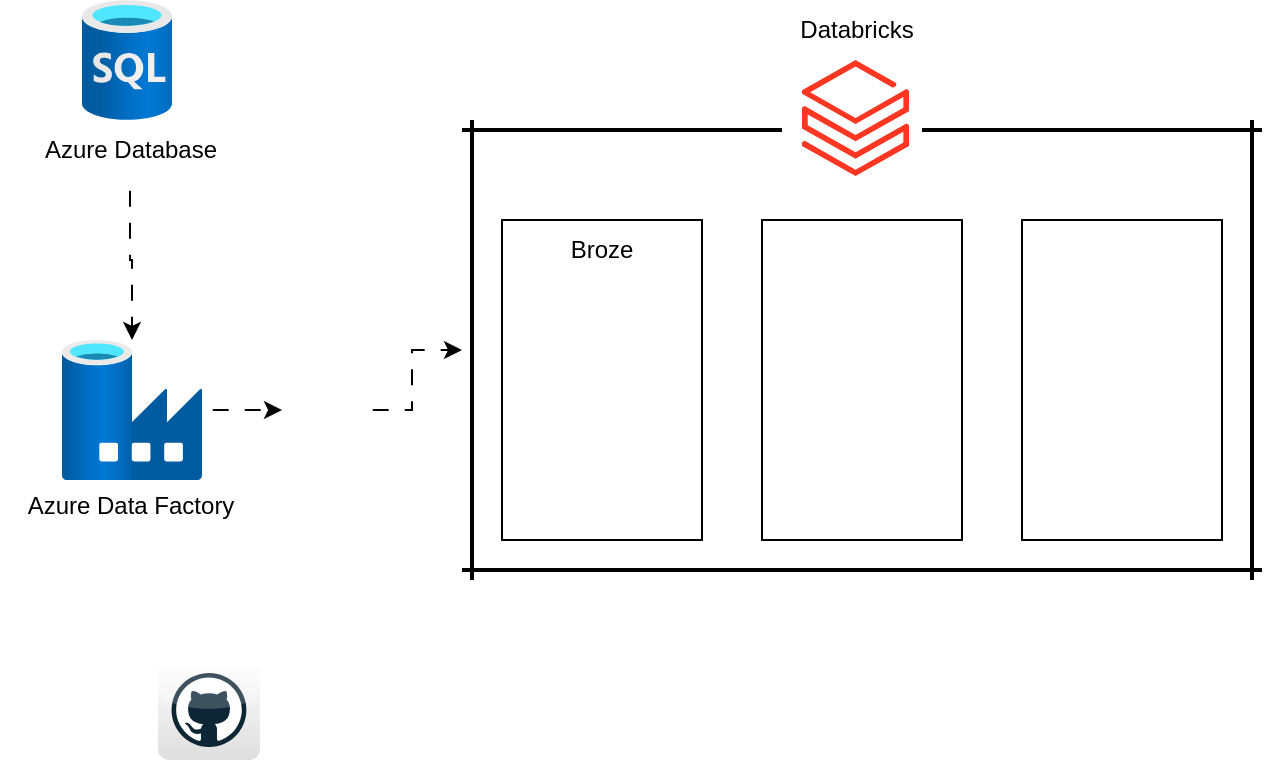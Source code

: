 <mxfile version="28.2.0">
  <diagram name="Page-1" id="jQJXSV5LY4cYFqut-kah">
    <mxGraphModel dx="1097" dy="555" grid="1" gridSize="10" guides="1" tooltips="1" connect="1" arrows="1" fold="1" page="1" pageScale="1" pageWidth="827" pageHeight="1169" background="#FFFFFF" math="0" shadow="0">
      <root>
        <mxCell id="0" />
        <mxCell id="1" parent="0" />
        <mxCell id="nvVG6CUDjiLtDnFA0QkN-3" value="Databricks" style="text;html=1;align=center;verticalAlign=middle;resizable=0;points=[];autosize=1;strokeColor=none;fillColor=none;" vertex="1" parent="1">
          <mxGeometry x="406.78" y="40" width="80" height="30" as="geometry" />
        </mxCell>
        <mxCell id="nvVG6CUDjiLtDnFA0QkN-14" value="" style="line;strokeWidth=2;html=1;" vertex="1" parent="1">
          <mxGeometry x="250" y="100" width="160" height="10" as="geometry" />
        </mxCell>
        <mxCell id="nvVG6CUDjiLtDnFA0QkN-15" value="" style="line;strokeWidth=2;direction=south;html=1;" vertex="1" parent="1">
          <mxGeometry x="250" y="100" width="10" height="230" as="geometry" />
        </mxCell>
        <mxCell id="nvVG6CUDjiLtDnFA0QkN-16" value="" style="line;strokeWidth=2;direction=south;html=1;" vertex="1" parent="1">
          <mxGeometry x="640" y="100" width="10" height="230" as="geometry" />
        </mxCell>
        <mxCell id="nvVG6CUDjiLtDnFA0QkN-17" value="" style="line;strokeWidth=2;html=1;" vertex="1" parent="1">
          <mxGeometry x="480" y="100" width="170" height="10" as="geometry" />
        </mxCell>
        <mxCell id="nvVG6CUDjiLtDnFA0QkN-18" value="" style="image;aspect=fixed;html=1;points=[];align=center;fontSize=12;image=img/lib/azure2/analytics/Azure_Databricks.svg;" vertex="1" parent="1">
          <mxGeometry x="420" y="70" width="53.56" height="58" as="geometry" />
        </mxCell>
        <mxCell id="nvVG6CUDjiLtDnFA0QkN-19" value="" style="image;aspect=fixed;html=1;points=[];align=center;fontSize=12;image=img/lib/azure2/databases/SQL_Database.svg;" vertex="1" parent="1">
          <mxGeometry x="60" y="40" width="45" height="60" as="geometry" />
        </mxCell>
        <mxCell id="nvVG6CUDjiLtDnFA0QkN-25" value="" style="edgeStyle=orthogonalEdgeStyle;rounded=0;orthogonalLoop=1;jettySize=auto;html=1;shadow=0;flowAnimation=1;" edge="1" parent="1" source="nvVG6CUDjiLtDnFA0QkN-20" target="nvVG6CUDjiLtDnFA0QkN-21">
          <mxGeometry relative="1" as="geometry" />
        </mxCell>
        <mxCell id="nvVG6CUDjiLtDnFA0QkN-20" value="Azure Database" style="text;html=1;align=center;verticalAlign=middle;resizable=0;points=[];autosize=1;strokeColor=none;fillColor=none;" vertex="1" parent="1">
          <mxGeometry x="29" y="100" width="110" height="30" as="geometry" />
        </mxCell>
        <mxCell id="nvVG6CUDjiLtDnFA0QkN-38" value="" style="edgeStyle=orthogonalEdgeStyle;rounded=0;orthogonalLoop=1;jettySize=auto;html=1;flowAnimation=1;" edge="1" parent="1" source="nvVG6CUDjiLtDnFA0QkN-21" target="nvVG6CUDjiLtDnFA0QkN-34">
          <mxGeometry relative="1" as="geometry" />
        </mxCell>
        <mxCell id="nvVG6CUDjiLtDnFA0QkN-21" value="" style="image;aspect=fixed;html=1;points=[];align=center;fontSize=12;image=img/lib/azure2/databases/Data_Factory.svg;" vertex="1" parent="1">
          <mxGeometry x="50" y="210" width="70" height="70" as="geometry" />
        </mxCell>
        <mxCell id="nvVG6CUDjiLtDnFA0QkN-22" value="Azure Data Factory" style="text;html=1;align=center;verticalAlign=middle;resizable=0;points=[];autosize=1;strokeColor=none;fillColor=none;" vertex="1" parent="1">
          <mxGeometry x="19" y="278" width="130" height="30" as="geometry" />
        </mxCell>
        <mxCell id="nvVG6CUDjiLtDnFA0QkN-27" value="" style="line;strokeWidth=2;html=1;" vertex="1" parent="1">
          <mxGeometry x="250" y="320" width="400" height="10" as="geometry" />
        </mxCell>
        <mxCell id="nvVG6CUDjiLtDnFA0QkN-40" value="" style="edgeStyle=orthogonalEdgeStyle;rounded=0;orthogonalLoop=1;jettySize=auto;html=1;flowAnimation=1;" edge="1" parent="1" source="nvVG6CUDjiLtDnFA0QkN-34" target="nvVG6CUDjiLtDnFA0QkN-15">
          <mxGeometry relative="1" as="geometry" />
        </mxCell>
        <mxCell id="nvVG6CUDjiLtDnFA0QkN-34" value="" style="shape=image;html=1;verticalAlign=top;verticalLabelPosition=bottom;labelBackgroundColor=#ffffff;imageAspect=0;aspect=fixed;image=https://icons.diagrams.net/icon-cache1/Evil_Icons_User_Interface-2617/download-575.svg;shadow=1;" vertex="1" parent="1">
          <mxGeometry x="160" y="225" width="40" height="40" as="geometry" />
        </mxCell>
        <mxCell id="nvVG6CUDjiLtDnFA0QkN-42" value="" style="rounded=0;whiteSpace=wrap;html=1;" vertex="1" parent="1">
          <mxGeometry x="270" y="150" width="100" height="160" as="geometry" />
        </mxCell>
        <mxCell id="nvVG6CUDjiLtDnFA0QkN-43" value="" style="rounded=0;whiteSpace=wrap;html=1;" vertex="1" parent="1">
          <mxGeometry x="530" y="150" width="100" height="160" as="geometry" />
        </mxCell>
        <mxCell id="nvVG6CUDjiLtDnFA0QkN-44" value="" style="rounded=0;whiteSpace=wrap;html=1;" vertex="1" parent="1">
          <mxGeometry x="400" y="150" width="100" height="160" as="geometry" />
        </mxCell>
        <mxCell id="nvVG6CUDjiLtDnFA0QkN-46" value="" style="dashed=0;outlineConnect=0;html=1;align=center;labelPosition=center;verticalLabelPosition=bottom;verticalAlign=top;shape=mxgraph.webicons.github;gradientColor=#DFDEDE" vertex="1" parent="1">
          <mxGeometry x="98" y="370" width="51" height="50" as="geometry" />
        </mxCell>
        <mxCell id="nvVG6CUDjiLtDnFA0QkN-47" value="Broze" style="text;html=1;align=center;verticalAlign=middle;whiteSpace=wrap;rounded=0;" vertex="1" parent="1">
          <mxGeometry x="290" y="150" width="60" height="30" as="geometry" />
        </mxCell>
      </root>
    </mxGraphModel>
  </diagram>
</mxfile>
